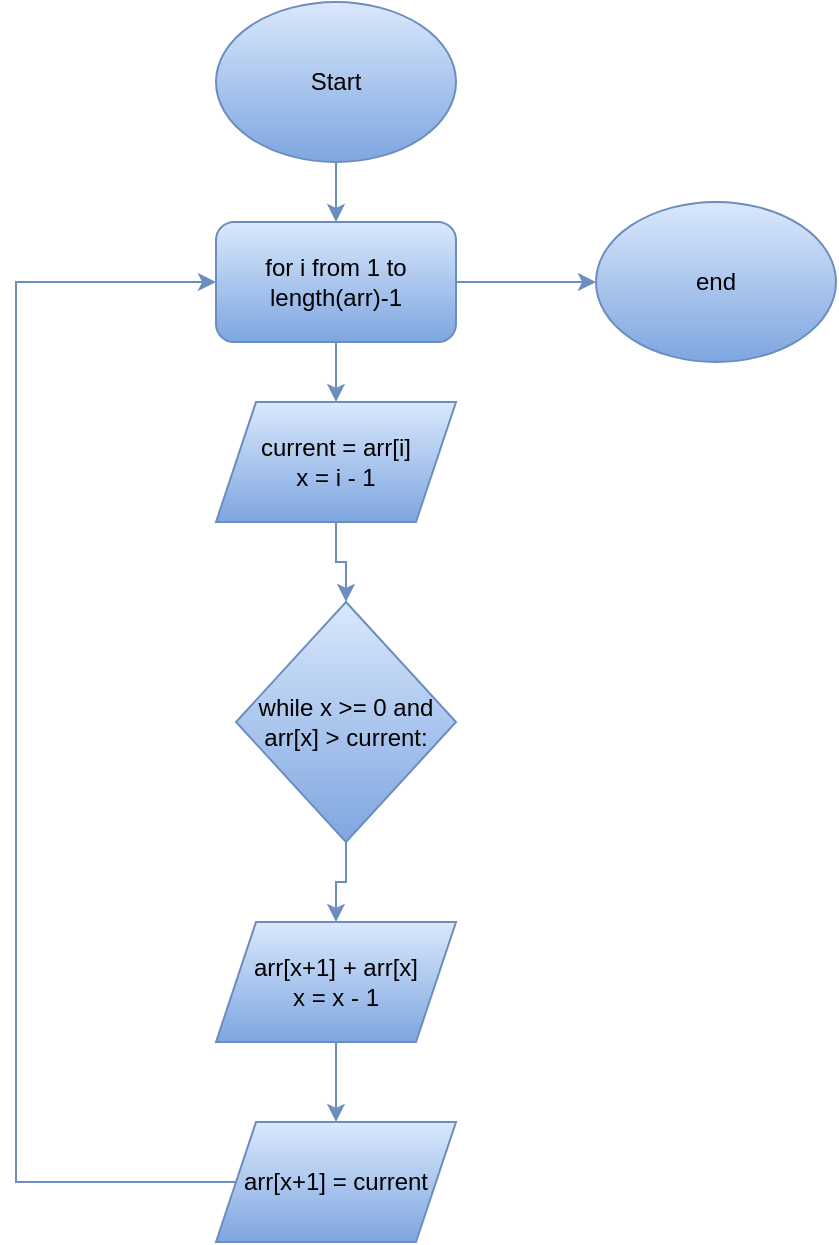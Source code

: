 <mxfile version="21.0.8" type="github">
  <diagram name="Page-1" id="LwGOefFe7iiwl1XGRfbS">
    <mxGraphModel dx="1434" dy="796" grid="1" gridSize="10" guides="1" tooltips="1" connect="1" arrows="1" fold="1" page="1" pageScale="1" pageWidth="850" pageHeight="1100" math="0" shadow="0">
      <root>
        <mxCell id="0" />
        <mxCell id="1" parent="0" />
        <mxCell id="L9RGi0RnW4nleBLLkitI-9" value="" style="edgeStyle=orthogonalEdgeStyle;rounded=0;orthogonalLoop=1;jettySize=auto;html=1;fillColor=#dae8fc;gradientColor=#7ea6e0;strokeColor=#6c8ebf;" edge="1" parent="1" source="L9RGi0RnW4nleBLLkitI-1" target="L9RGi0RnW4nleBLLkitI-2">
          <mxGeometry relative="1" as="geometry" />
        </mxCell>
        <mxCell id="L9RGi0RnW4nleBLLkitI-1" value="Start" style="ellipse;whiteSpace=wrap;html=1;fillColor=#dae8fc;gradientColor=#7ea6e0;strokeColor=#6c8ebf;" vertex="1" parent="1">
          <mxGeometry x="340" y="30" width="120" height="80" as="geometry" />
        </mxCell>
        <mxCell id="L9RGi0RnW4nleBLLkitI-10" value="" style="edgeStyle=orthogonalEdgeStyle;rounded=0;orthogonalLoop=1;jettySize=auto;html=1;fillColor=#dae8fc;gradientColor=#7ea6e0;strokeColor=#6c8ebf;" edge="1" parent="1" source="L9RGi0RnW4nleBLLkitI-2" target="L9RGi0RnW4nleBLLkitI-3">
          <mxGeometry relative="1" as="geometry" />
        </mxCell>
        <mxCell id="L9RGi0RnW4nleBLLkitI-16" value="" style="edgeStyle=orthogonalEdgeStyle;rounded=0;orthogonalLoop=1;jettySize=auto;html=1;fillColor=#dae8fc;gradientColor=#7ea6e0;strokeColor=#6c8ebf;" edge="1" parent="1" source="L9RGi0RnW4nleBLLkitI-2" target="L9RGi0RnW4nleBLLkitI-8">
          <mxGeometry relative="1" as="geometry" />
        </mxCell>
        <mxCell id="L9RGi0RnW4nleBLLkitI-2" value="for i from 1 to length(arr)-1" style="rounded=1;whiteSpace=wrap;html=1;fillColor=#dae8fc;gradientColor=#7ea6e0;strokeColor=#6c8ebf;" vertex="1" parent="1">
          <mxGeometry x="340" y="140" width="120" height="60" as="geometry" />
        </mxCell>
        <mxCell id="L9RGi0RnW4nleBLLkitI-11" value="" style="edgeStyle=orthogonalEdgeStyle;rounded=0;orthogonalLoop=1;jettySize=auto;html=1;fillColor=#dae8fc;gradientColor=#7ea6e0;strokeColor=#6c8ebf;" edge="1" parent="1" source="L9RGi0RnW4nleBLLkitI-3" target="L9RGi0RnW4nleBLLkitI-4">
          <mxGeometry relative="1" as="geometry" />
        </mxCell>
        <mxCell id="L9RGi0RnW4nleBLLkitI-3" value="current = arr[i]&lt;br&gt;x = i - 1" style="shape=parallelogram;perimeter=parallelogramPerimeter;whiteSpace=wrap;html=1;fixedSize=1;fillColor=#dae8fc;gradientColor=#7ea6e0;strokeColor=#6c8ebf;" vertex="1" parent="1">
          <mxGeometry x="340" y="230" width="120" height="60" as="geometry" />
        </mxCell>
        <mxCell id="L9RGi0RnW4nleBLLkitI-12" value="" style="edgeStyle=orthogonalEdgeStyle;rounded=0;orthogonalLoop=1;jettySize=auto;html=1;fillColor=#dae8fc;gradientColor=#7ea6e0;strokeColor=#6c8ebf;" edge="1" parent="1" source="L9RGi0RnW4nleBLLkitI-4" target="L9RGi0RnW4nleBLLkitI-5">
          <mxGeometry relative="1" as="geometry" />
        </mxCell>
        <mxCell id="L9RGi0RnW4nleBLLkitI-4" value="while x &amp;gt;= 0 and arr[x] &amp;gt; current:" style="rhombus;whiteSpace=wrap;html=1;fillColor=#dae8fc;gradientColor=#7ea6e0;strokeColor=#6c8ebf;" vertex="1" parent="1">
          <mxGeometry x="350" y="330" width="110" height="120" as="geometry" />
        </mxCell>
        <mxCell id="L9RGi0RnW4nleBLLkitI-13" value="" style="edgeStyle=orthogonalEdgeStyle;rounded=0;orthogonalLoop=1;jettySize=auto;html=1;fillColor=#dae8fc;gradientColor=#7ea6e0;strokeColor=#6c8ebf;" edge="1" parent="1" source="L9RGi0RnW4nleBLLkitI-5" target="L9RGi0RnW4nleBLLkitI-6">
          <mxGeometry relative="1" as="geometry" />
        </mxCell>
        <mxCell id="L9RGi0RnW4nleBLLkitI-5" value="arr[x+1] + arr[x]&lt;br&gt;x = x - 1" style="shape=parallelogram;perimeter=parallelogramPerimeter;whiteSpace=wrap;html=1;fixedSize=1;fillColor=#dae8fc;gradientColor=#7ea6e0;strokeColor=#6c8ebf;" vertex="1" parent="1">
          <mxGeometry x="340" y="490" width="120" height="60" as="geometry" />
        </mxCell>
        <mxCell id="L9RGi0RnW4nleBLLkitI-14" value="" style="edgeStyle=orthogonalEdgeStyle;rounded=0;orthogonalLoop=1;jettySize=auto;html=1;entryX=0;entryY=0.5;entryDx=0;entryDy=0;fillColor=#dae8fc;gradientColor=#7ea6e0;strokeColor=#6c8ebf;" edge="1" parent="1" source="L9RGi0RnW4nleBLLkitI-6" target="L9RGi0RnW4nleBLLkitI-2">
          <mxGeometry relative="1" as="geometry">
            <mxPoint x="260" y="620" as="targetPoint" />
            <Array as="points">
              <mxPoint x="240" y="620" />
              <mxPoint x="240" y="170" />
            </Array>
          </mxGeometry>
        </mxCell>
        <mxCell id="L9RGi0RnW4nleBLLkitI-6" value="arr[x+1] = current" style="shape=parallelogram;perimeter=parallelogramPerimeter;whiteSpace=wrap;html=1;fixedSize=1;fillColor=#dae8fc;gradientColor=#7ea6e0;strokeColor=#6c8ebf;" vertex="1" parent="1">
          <mxGeometry x="340" y="590" width="120" height="60" as="geometry" />
        </mxCell>
        <mxCell id="L9RGi0RnW4nleBLLkitI-8" value="end" style="ellipse;whiteSpace=wrap;html=1;fillColor=#dae8fc;gradientColor=#7ea6e0;strokeColor=#6c8ebf;" vertex="1" parent="1">
          <mxGeometry x="530" y="130" width="120" height="80" as="geometry" />
        </mxCell>
      </root>
    </mxGraphModel>
  </diagram>
</mxfile>
